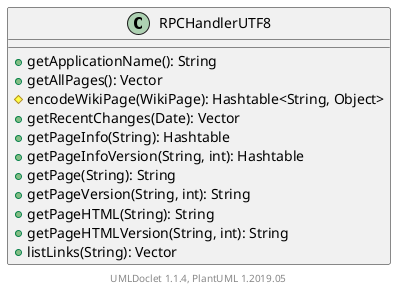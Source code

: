 @startuml

    class RPCHandlerUTF8 [[RPCHandlerUTF8.html]] {
        +getApplicationName(): String
        +getAllPages(): Vector
        #encodeWikiPage(WikiPage): Hashtable<String, Object>
        +getRecentChanges(Date): Vector
        +getPageInfo(String): Hashtable
        +getPageInfoVersion(String, int): Hashtable
        +getPage(String): String
        +getPageVersion(String, int): String
        +getPageHTML(String): String
        +getPageHTMLVersion(String, int): String
        +listLinks(String): Vector
    }


    center footer UMLDoclet 1.1.4, PlantUML 1.2019.05
@enduml
